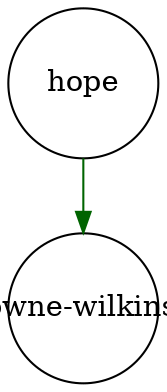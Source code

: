 digraph fullagr_hope_brownewilkinson { 
 K=0.6 
 "hope" -> { "browne-wilkinson" } [color="darkgreen", arrowhead="normal", penwidth=1, href="#478"]; 
 "hope" [shape="circle", fixedsize="true", height=1, width=1, style="filled", fillcolor="white", href="#hope"]; 
 "browne-wilkinson" [shape="circle", fixedsize="true", height=1, width=1, style="filled", fillcolor="white", href="#browne-wilkinson"]; 

}